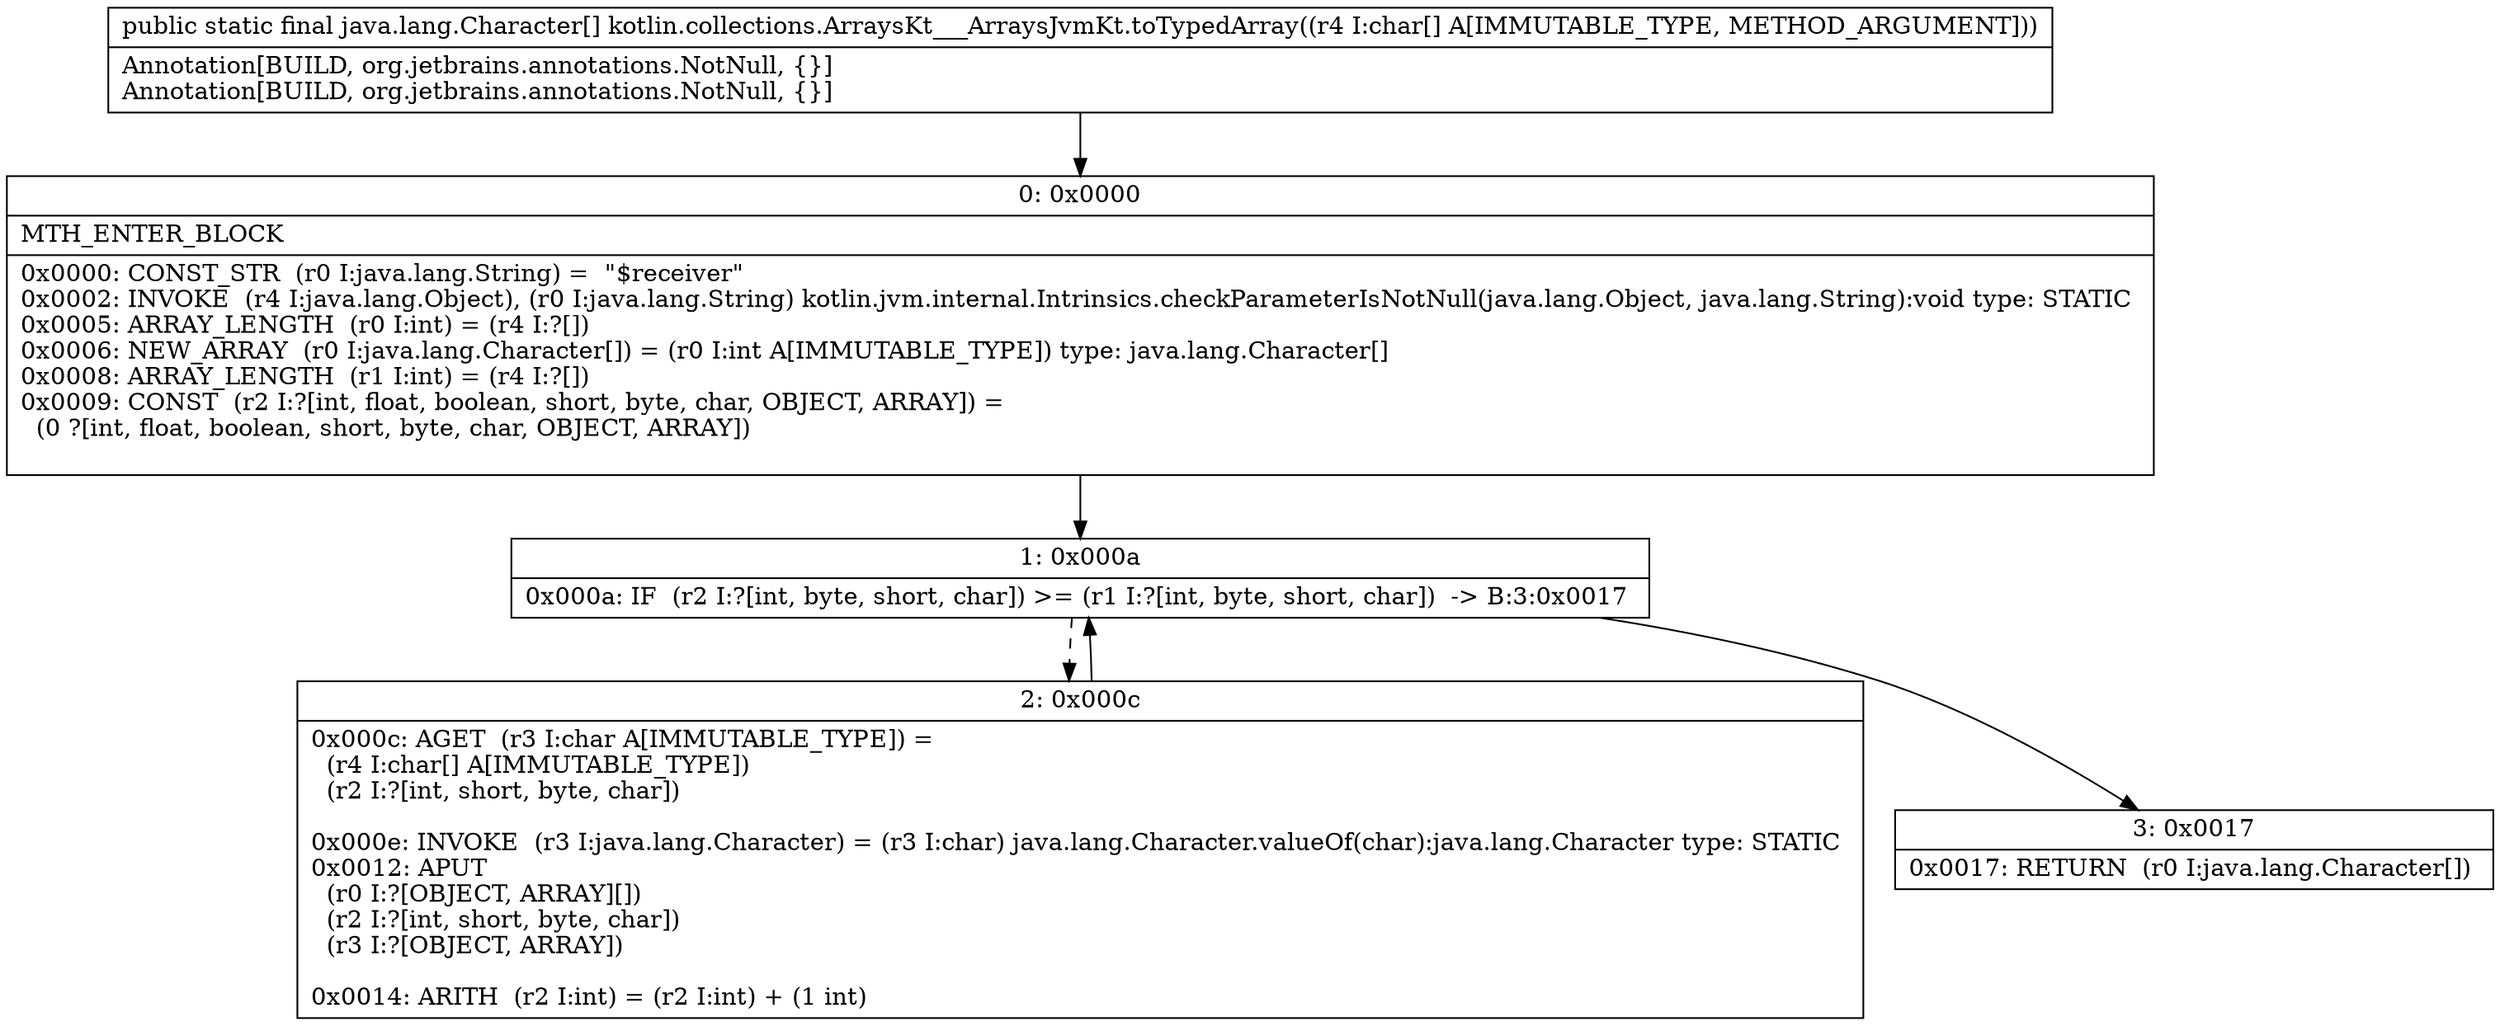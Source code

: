 digraph "CFG forkotlin.collections.ArraysKt___ArraysJvmKt.toTypedArray([C)[Ljava\/lang\/Character;" {
Node_0 [shape=record,label="{0\:\ 0x0000|MTH_ENTER_BLOCK\l|0x0000: CONST_STR  (r0 I:java.lang.String) =  \"$receiver\" \l0x0002: INVOKE  (r4 I:java.lang.Object), (r0 I:java.lang.String) kotlin.jvm.internal.Intrinsics.checkParameterIsNotNull(java.lang.Object, java.lang.String):void type: STATIC \l0x0005: ARRAY_LENGTH  (r0 I:int) = (r4 I:?[]) \l0x0006: NEW_ARRAY  (r0 I:java.lang.Character[]) = (r0 I:int A[IMMUTABLE_TYPE]) type: java.lang.Character[] \l0x0008: ARRAY_LENGTH  (r1 I:int) = (r4 I:?[]) \l0x0009: CONST  (r2 I:?[int, float, boolean, short, byte, char, OBJECT, ARRAY]) = \l  (0 ?[int, float, boolean, short, byte, char, OBJECT, ARRAY])\l \l}"];
Node_1 [shape=record,label="{1\:\ 0x000a|0x000a: IF  (r2 I:?[int, byte, short, char]) \>= (r1 I:?[int, byte, short, char])  \-\> B:3:0x0017 \l}"];
Node_2 [shape=record,label="{2\:\ 0x000c|0x000c: AGET  (r3 I:char A[IMMUTABLE_TYPE]) = \l  (r4 I:char[] A[IMMUTABLE_TYPE])\l  (r2 I:?[int, short, byte, char])\l \l0x000e: INVOKE  (r3 I:java.lang.Character) = (r3 I:char) java.lang.Character.valueOf(char):java.lang.Character type: STATIC \l0x0012: APUT  \l  (r0 I:?[OBJECT, ARRAY][])\l  (r2 I:?[int, short, byte, char])\l  (r3 I:?[OBJECT, ARRAY])\l \l0x0014: ARITH  (r2 I:int) = (r2 I:int) + (1 int) \l}"];
Node_3 [shape=record,label="{3\:\ 0x0017|0x0017: RETURN  (r0 I:java.lang.Character[]) \l}"];
MethodNode[shape=record,label="{public static final java.lang.Character[] kotlin.collections.ArraysKt___ArraysJvmKt.toTypedArray((r4 I:char[] A[IMMUTABLE_TYPE, METHOD_ARGUMENT]))  | Annotation[BUILD, org.jetbrains.annotations.NotNull, \{\}]\lAnnotation[BUILD, org.jetbrains.annotations.NotNull, \{\}]\l}"];
MethodNode -> Node_0;
Node_0 -> Node_1;
Node_1 -> Node_2[style=dashed];
Node_1 -> Node_3;
Node_2 -> Node_1;
}

